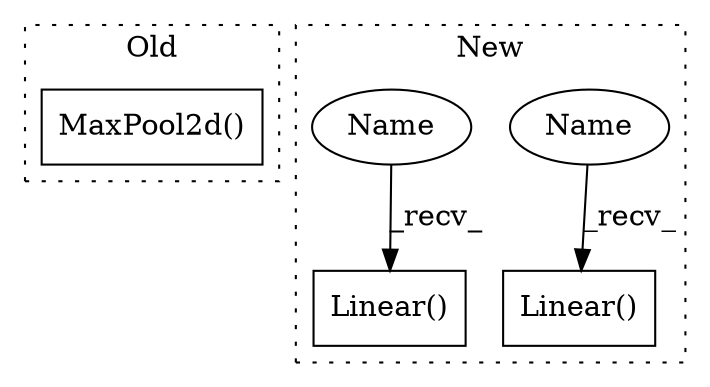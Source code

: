digraph G {
subgraph cluster0 {
1 [label="MaxPool2d()" a="75" s="649,666" l="13,1" shape="box"];
label = "Old";
style="dotted";
}
subgraph cluster1 {
2 [label="Linear()" a="75" s="1133,1178" l="10,1" shape="box"];
3 [label="Linear()" a="75" s="1245,1295" l="10,1" shape="box"];
4 [label="Name" a="87" s="1133" l="2" shape="ellipse"];
5 [label="Name" a="87" s="1245" l="2" shape="ellipse"];
label = "New";
style="dotted";
}
4 -> 2 [label="_recv_"];
5 -> 3 [label="_recv_"];
}